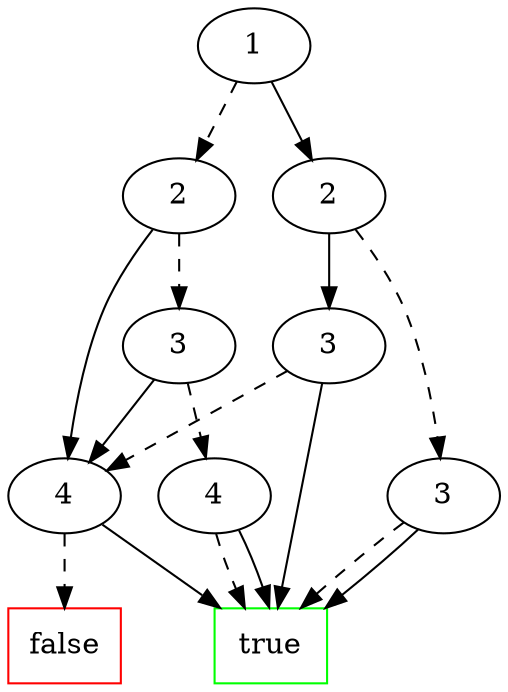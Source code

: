 digraph Tree {
1771.1 [label="1", shape=ellipse];
43.2 [label="2", shape=ellipse];
1771.1 -> 43.2 [style=dashed];
11.3 [label="3", shape=ellipse];
43.2 -> 11.3 [style=dashed];
3.4 [label="4", shape=ellipse];
11.3 -> 3.4 [style=dashed];
1 [label="true", shape=box, color=green];
3.4 -> 1 [style=dashed];
1 [label="true", shape=box, color=green];
3.4 -> 1 [style=solid];
2.4 [label="4", shape=ellipse];
11.3 -> 2.4 [style=solid];
0 [label="false", shape=box, color=red];
2.4 -> 0 [style=dashed];
1 [label="true", shape=box, color=green];
2.4 -> 1 [style=solid];
2.4 [label="4", shape=ellipse];
43.2 -> 2.4 [style=solid];
0 [label="false", shape=box, color=red];
1 [label="true", shape=box, color=green];
27.2 [label="2", shape=ellipse];
1771.1 -> 27.2 [style=solid];
3.3 [label="3", shape=ellipse];
27.2 -> 3.3 [style=dashed];
1 [label="true", shape=box, color=green];
3.3 -> 1 [style=dashed];
1 [label="true", shape=box, color=green];
3.3 -> 1 [style=solid];
6.3 [label="3", shape=ellipse];
27.2 -> 6.3 [style=solid];
2.4 [label="4", shape=ellipse];
6.3 -> 2.4 [style=dashed];
0 [label="false", shape=box, color=red];
1 [label="true", shape=box, color=green];
1 [label="true", shape=box, color=green];
6.3 -> 1 [style=solid];
}
